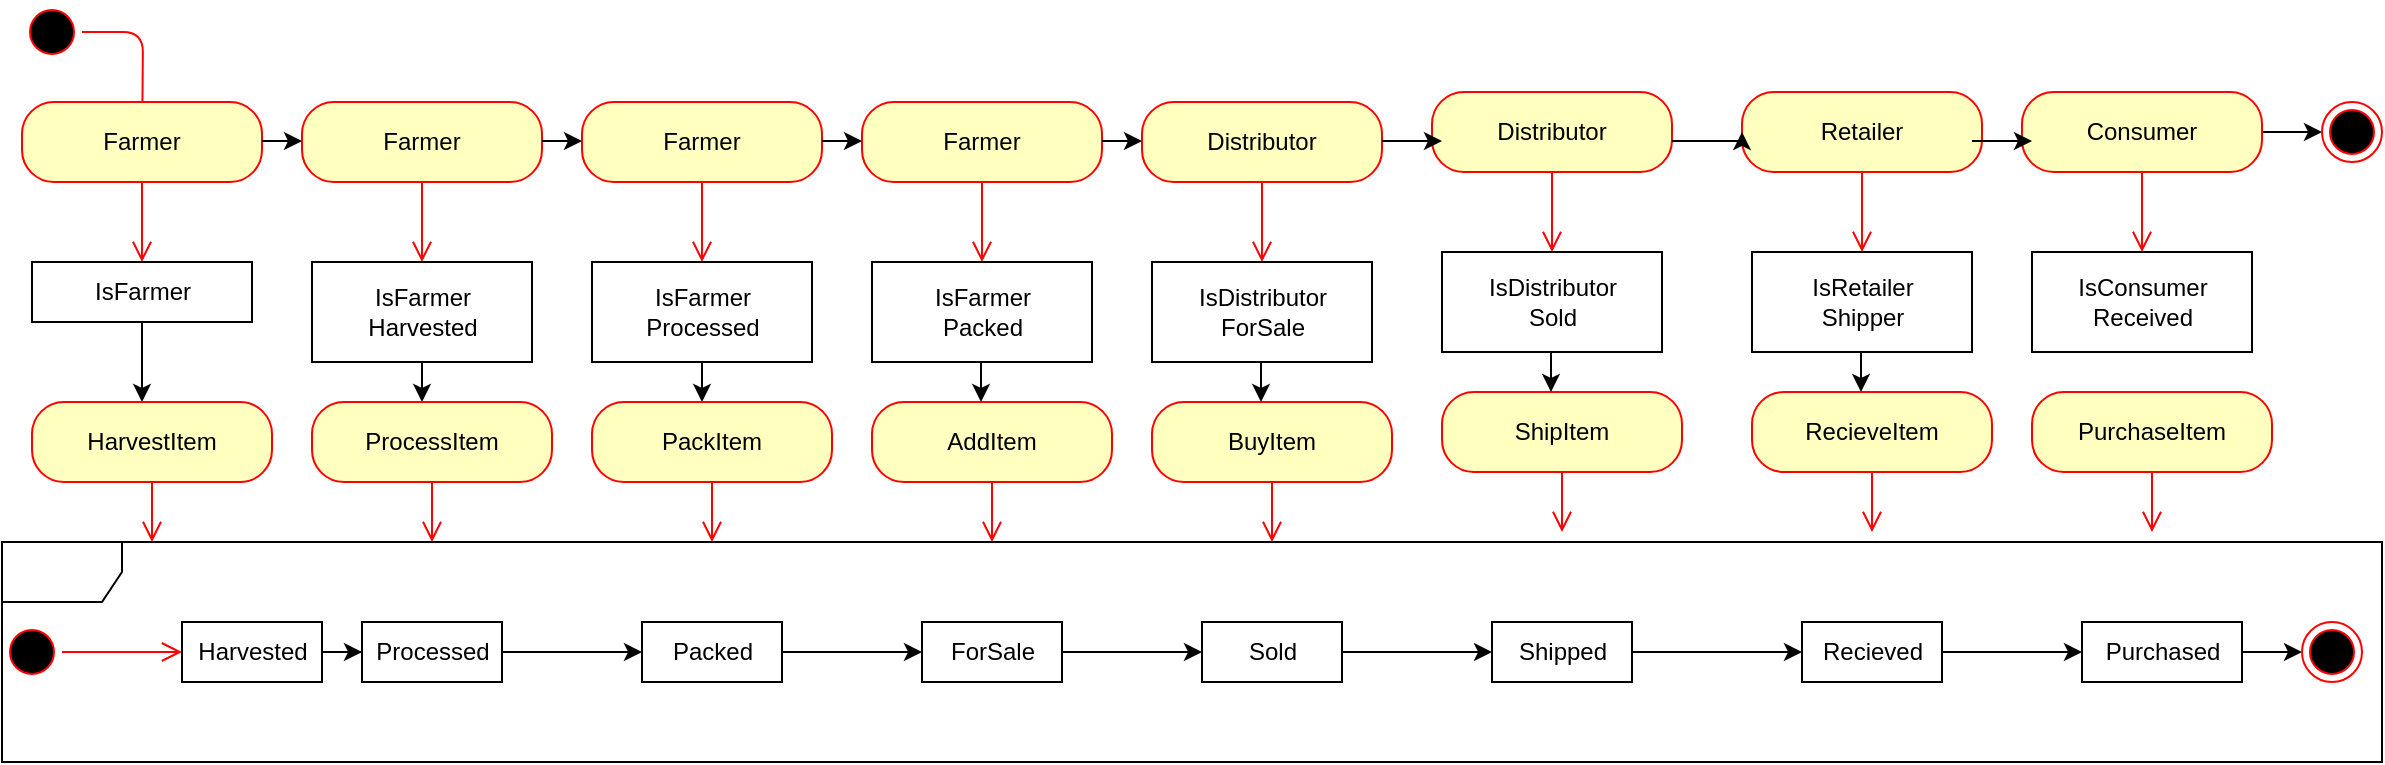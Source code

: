 <mxfile version="14.6.13" type="device"><diagram id="-Zf0l1CJ6nTw1IqQJok2" name="Page-1"><mxGraphModel dx="786" dy="405" grid="1" gridSize="10" guides="1" tooltips="1" connect="1" arrows="1" fold="1" page="1" pageScale="1" pageWidth="850" pageHeight="1100" math="0" shadow="0"><root><mxCell id="0"/><mxCell id="1" parent="0"/><mxCell id="jQPu0KycTcIaHKBlsdQt-2" value="" style="ellipse;html=1;shape=startState;fillColor=#000000;strokeColor=#ff0000;" vertex="1" parent="1"><mxGeometry x="20" y="40" width="30" height="30" as="geometry"/></mxCell><mxCell id="jQPu0KycTcIaHKBlsdQt-3" value="" style="edgeStyle=orthogonalEdgeStyle;html=1;verticalAlign=bottom;endArrow=open;endSize=8;strokeColor=#ff0000;" edge="1" source="jQPu0KycTcIaHKBlsdQt-2" parent="1"><mxGeometry relative="1" as="geometry"><mxPoint x="80" y="120" as="targetPoint"/></mxGeometry></mxCell><mxCell id="jQPu0KycTcIaHKBlsdQt-4" value="" style="shape=umlFrame;whiteSpace=wrap;html=1;" vertex="1" parent="1"><mxGeometry x="10" y="310" width="1190" height="110" as="geometry"/></mxCell><mxCell id="jQPu0KycTcIaHKBlsdQt-6" value="Farmer" style="rounded=1;whiteSpace=wrap;html=1;arcSize=40;fontColor=#000000;fillColor=#ffffc0;strokeColor=#ff0000;" vertex="1" parent="1"><mxGeometry x="20" y="90" width="120" height="40" as="geometry"/></mxCell><mxCell id="jQPu0KycTcIaHKBlsdQt-7" value="" style="edgeStyle=orthogonalEdgeStyle;html=1;verticalAlign=bottom;endArrow=open;endSize=8;strokeColor=#ff0000;" edge="1" source="jQPu0KycTcIaHKBlsdQt-6" parent="1"><mxGeometry relative="1" as="geometry"><mxPoint x="80" y="170" as="targetPoint"/></mxGeometry></mxCell><mxCell id="jQPu0KycTcIaHKBlsdQt-9" value="" style="edgeStyle=orthogonalEdgeStyle;rounded=0;orthogonalLoop=1;jettySize=auto;html=1;" edge="1" parent="1" source="jQPu0KycTcIaHKBlsdQt-8"><mxGeometry relative="1" as="geometry"><mxPoint x="80" y="240" as="targetPoint"/></mxGeometry></mxCell><mxCell id="jQPu0KycTcIaHKBlsdQt-8" value="IsFarmer" style="html=1;" vertex="1" parent="1"><mxGeometry x="25" y="170" width="110" height="30" as="geometry"/></mxCell><mxCell id="jQPu0KycTcIaHKBlsdQt-10" value="HarvestItem" style="rounded=1;whiteSpace=wrap;html=1;arcSize=40;fontColor=#000000;fillColor=#ffffc0;strokeColor=#ff0000;" vertex="1" parent="1"><mxGeometry x="25" y="240" width="120" height="40" as="geometry"/></mxCell><mxCell id="jQPu0KycTcIaHKBlsdQt-11" value="" style="edgeStyle=orthogonalEdgeStyle;html=1;verticalAlign=bottom;endArrow=open;endSize=8;strokeColor=#ff0000;" edge="1" source="jQPu0KycTcIaHKBlsdQt-10" parent="1"><mxGeometry relative="1" as="geometry"><mxPoint x="85" y="310" as="targetPoint"/></mxGeometry></mxCell><mxCell id="jQPu0KycTcIaHKBlsdQt-13" value="" style="ellipse;html=1;shape=startState;fillColor=#000000;strokeColor=#ff0000;" vertex="1" parent="1"><mxGeometry x="10" y="350" width="30" height="30" as="geometry"/></mxCell><mxCell id="jQPu0KycTcIaHKBlsdQt-17" value="" style="edgeStyle=orthogonalEdgeStyle;html=1;verticalAlign=bottom;endArrow=open;endSize=8;strokeColor=#ff0000;exitX=1;exitY=0.5;exitDx=0;exitDy=0;entryX=0;entryY=0.5;entryDx=0;entryDy=0;" edge="1" parent="1" source="jQPu0KycTcIaHKBlsdQt-13" target="jQPu0KycTcIaHKBlsdQt-20"><mxGeometry relative="1" as="geometry"><mxPoint x="100" y="365" as="targetPoint"/><mxPoint x="50" y="360" as="sourcePoint"/><Array as="points"/></mxGeometry></mxCell><mxCell id="jQPu0KycTcIaHKBlsdQt-82" value="" style="edgeStyle=orthogonalEdgeStyle;rounded=0;orthogonalLoop=1;jettySize=auto;html=1;endArrow=classic;endFill=1;" edge="1" parent="1" source="jQPu0KycTcIaHKBlsdQt-20" target="jQPu0KycTcIaHKBlsdQt-28"><mxGeometry relative="1" as="geometry"/></mxCell><mxCell id="jQPu0KycTcIaHKBlsdQt-20" value="Harvested" style="html=1;" vertex="1" parent="1"><mxGeometry x="100" y="350" width="70" height="30" as="geometry"/></mxCell><mxCell id="jQPu0KycTcIaHKBlsdQt-22" value="Farmer" style="rounded=1;whiteSpace=wrap;html=1;arcSize=40;fontColor=#000000;fillColor=#ffffc0;strokeColor=#ff0000;" vertex="1" parent="1"><mxGeometry x="160" y="90" width="120" height="40" as="geometry"/></mxCell><mxCell id="jQPu0KycTcIaHKBlsdQt-23" value="" style="edgeStyle=orthogonalEdgeStyle;html=1;verticalAlign=bottom;endArrow=open;endSize=8;strokeColor=#ff0000;" edge="1" parent="1" source="jQPu0KycTcIaHKBlsdQt-22"><mxGeometry relative="1" as="geometry"><mxPoint x="220" y="170" as="targetPoint"/></mxGeometry></mxCell><mxCell id="jQPu0KycTcIaHKBlsdQt-24" value="" style="edgeStyle=orthogonalEdgeStyle;rounded=0;orthogonalLoop=1;jettySize=auto;html=1;" edge="1" parent="1" source="jQPu0KycTcIaHKBlsdQt-25"><mxGeometry relative="1" as="geometry"><mxPoint x="220" y="240" as="targetPoint"/></mxGeometry></mxCell><mxCell id="jQPu0KycTcIaHKBlsdQt-25" value="IsFarmer&lt;br&gt;Harvested" style="html=1;" vertex="1" parent="1"><mxGeometry x="165" y="170" width="110" height="50" as="geometry"/></mxCell><mxCell id="jQPu0KycTcIaHKBlsdQt-26" value="ProcessItem" style="rounded=1;whiteSpace=wrap;html=1;arcSize=40;fontColor=#000000;fillColor=#ffffc0;strokeColor=#ff0000;" vertex="1" parent="1"><mxGeometry x="165" y="240" width="120" height="40" as="geometry"/></mxCell><mxCell id="jQPu0KycTcIaHKBlsdQt-27" value="" style="edgeStyle=orthogonalEdgeStyle;html=1;verticalAlign=bottom;endArrow=open;endSize=8;strokeColor=#ff0000;" edge="1" parent="1" source="jQPu0KycTcIaHKBlsdQt-26"><mxGeometry relative="1" as="geometry"><mxPoint x="225" y="310" as="targetPoint"/></mxGeometry></mxCell><mxCell id="jQPu0KycTcIaHKBlsdQt-75" style="edgeStyle=orthogonalEdgeStyle;rounded=0;orthogonalLoop=1;jettySize=auto;html=1;endArrow=classic;endFill=1;" edge="1" parent="1" source="jQPu0KycTcIaHKBlsdQt-28" target="jQPu0KycTcIaHKBlsdQt-35"><mxGeometry relative="1" as="geometry"/></mxCell><mxCell id="jQPu0KycTcIaHKBlsdQt-28" value="Processed" style="html=1;" vertex="1" parent="1"><mxGeometry x="190" y="350" width="70" height="30" as="geometry"/></mxCell><mxCell id="jQPu0KycTcIaHKBlsdQt-29" value="Farmer" style="rounded=1;whiteSpace=wrap;html=1;arcSize=40;fontColor=#000000;fillColor=#ffffc0;strokeColor=#ff0000;" vertex="1" parent="1"><mxGeometry x="300" y="90" width="120" height="40" as="geometry"/></mxCell><mxCell id="jQPu0KycTcIaHKBlsdQt-30" value="" style="edgeStyle=orthogonalEdgeStyle;html=1;verticalAlign=bottom;endArrow=open;endSize=8;strokeColor=#ff0000;" edge="1" parent="1" source="jQPu0KycTcIaHKBlsdQt-29"><mxGeometry relative="1" as="geometry"><mxPoint x="360" y="170" as="targetPoint"/></mxGeometry></mxCell><mxCell id="jQPu0KycTcIaHKBlsdQt-31" value="" style="edgeStyle=orthogonalEdgeStyle;rounded=0;orthogonalLoop=1;jettySize=auto;html=1;" edge="1" parent="1" source="jQPu0KycTcIaHKBlsdQt-32"><mxGeometry relative="1" as="geometry"><mxPoint x="360" y="240" as="targetPoint"/></mxGeometry></mxCell><mxCell id="jQPu0KycTcIaHKBlsdQt-32" value="IsFarmer&lt;br&gt;Processed" style="html=1;" vertex="1" parent="1"><mxGeometry x="305" y="170" width="110" height="50" as="geometry"/></mxCell><mxCell id="jQPu0KycTcIaHKBlsdQt-33" value="PackItem" style="rounded=1;whiteSpace=wrap;html=1;arcSize=40;fontColor=#000000;fillColor=#ffffc0;strokeColor=#ff0000;" vertex="1" parent="1"><mxGeometry x="305" y="240" width="120" height="40" as="geometry"/></mxCell><mxCell id="jQPu0KycTcIaHKBlsdQt-34" value="" style="edgeStyle=orthogonalEdgeStyle;html=1;verticalAlign=bottom;endArrow=open;endSize=8;strokeColor=#ff0000;" edge="1" parent="1" source="jQPu0KycTcIaHKBlsdQt-33"><mxGeometry relative="1" as="geometry"><mxPoint x="365" y="310" as="targetPoint"/></mxGeometry></mxCell><mxCell id="jQPu0KycTcIaHKBlsdQt-76" style="edgeStyle=orthogonalEdgeStyle;rounded=0;orthogonalLoop=1;jettySize=auto;html=1;entryX=0;entryY=0.5;entryDx=0;entryDy=0;endArrow=classic;endFill=1;" edge="1" parent="1" source="jQPu0KycTcIaHKBlsdQt-35" target="jQPu0KycTcIaHKBlsdQt-42"><mxGeometry relative="1" as="geometry"/></mxCell><mxCell id="jQPu0KycTcIaHKBlsdQt-35" value="Packed" style="html=1;" vertex="1" parent="1"><mxGeometry x="330" y="350" width="70" height="30" as="geometry"/></mxCell><mxCell id="jQPu0KycTcIaHKBlsdQt-36" value="Farmer" style="rounded=1;whiteSpace=wrap;html=1;arcSize=40;fontColor=#000000;fillColor=#ffffc0;strokeColor=#ff0000;" vertex="1" parent="1"><mxGeometry x="440" y="90" width="120" height="40" as="geometry"/></mxCell><mxCell id="jQPu0KycTcIaHKBlsdQt-37" value="" style="edgeStyle=orthogonalEdgeStyle;html=1;verticalAlign=bottom;endArrow=open;endSize=8;strokeColor=#ff0000;" edge="1" parent="1" source="jQPu0KycTcIaHKBlsdQt-36"><mxGeometry relative="1" as="geometry"><mxPoint x="500" y="170" as="targetPoint"/></mxGeometry></mxCell><mxCell id="jQPu0KycTcIaHKBlsdQt-38" value="IsFarmer&lt;br&gt;Packed" style="html=1;" vertex="1" parent="1"><mxGeometry x="445" y="170" width="110" height="50" as="geometry"/></mxCell><mxCell id="jQPu0KycTcIaHKBlsdQt-39" value="AddItem" style="rounded=1;whiteSpace=wrap;html=1;arcSize=40;fontColor=#000000;fillColor=#ffffc0;strokeColor=#ff0000;" vertex="1" parent="1"><mxGeometry x="445" y="240" width="120" height="40" as="geometry"/></mxCell><mxCell id="jQPu0KycTcIaHKBlsdQt-40" value="" style="edgeStyle=orthogonalEdgeStyle;html=1;verticalAlign=bottom;endArrow=open;endSize=8;strokeColor=#ff0000;" edge="1" parent="1" source="jQPu0KycTcIaHKBlsdQt-39"><mxGeometry relative="1" as="geometry"><mxPoint x="505" y="310" as="targetPoint"/></mxGeometry></mxCell><mxCell id="jQPu0KycTcIaHKBlsdQt-41" value="" style="edgeStyle=orthogonalEdgeStyle;rounded=0;orthogonalLoop=1;jettySize=auto;html=1;" edge="1" parent="1"><mxGeometry relative="1" as="geometry"><mxPoint x="499.5" y="240" as="targetPoint"/><mxPoint x="499.5" y="220" as="sourcePoint"/></mxGeometry></mxCell><mxCell id="jQPu0KycTcIaHKBlsdQt-78" style="edgeStyle=orthogonalEdgeStyle;rounded=0;orthogonalLoop=1;jettySize=auto;html=1;entryX=0;entryY=0.5;entryDx=0;entryDy=0;endArrow=classic;endFill=1;" edge="1" parent="1" source="jQPu0KycTcIaHKBlsdQt-42" target="jQPu0KycTcIaHKBlsdQt-49"><mxGeometry relative="1" as="geometry"/></mxCell><mxCell id="jQPu0KycTcIaHKBlsdQt-42" value="ForSale" style="html=1;" vertex="1" parent="1"><mxGeometry x="470" y="350" width="70" height="30" as="geometry"/></mxCell><mxCell id="jQPu0KycTcIaHKBlsdQt-43" value="Distributor" style="rounded=1;whiteSpace=wrap;html=1;arcSize=40;fontColor=#000000;fillColor=#ffffc0;strokeColor=#ff0000;" vertex="1" parent="1"><mxGeometry x="580" y="90" width="120" height="40" as="geometry"/></mxCell><mxCell id="jQPu0KycTcIaHKBlsdQt-44" value="" style="edgeStyle=orthogonalEdgeStyle;html=1;verticalAlign=bottom;endArrow=open;endSize=8;strokeColor=#ff0000;" edge="1" parent="1" source="jQPu0KycTcIaHKBlsdQt-43"><mxGeometry relative="1" as="geometry"><mxPoint x="640" y="170" as="targetPoint"/></mxGeometry></mxCell><mxCell id="jQPu0KycTcIaHKBlsdQt-45" value="IsDistributor&lt;br&gt;ForSale" style="html=1;" vertex="1" parent="1"><mxGeometry x="585" y="170" width="110" height="50" as="geometry"/></mxCell><mxCell id="jQPu0KycTcIaHKBlsdQt-46" value="BuyItem" style="rounded=1;whiteSpace=wrap;html=1;arcSize=40;fontColor=#000000;fillColor=#ffffc0;strokeColor=#ff0000;" vertex="1" parent="1"><mxGeometry x="585" y="240" width="120" height="40" as="geometry"/></mxCell><mxCell id="jQPu0KycTcIaHKBlsdQt-47" value="" style="edgeStyle=orthogonalEdgeStyle;html=1;verticalAlign=bottom;endArrow=open;endSize=8;strokeColor=#ff0000;" edge="1" parent="1" source="jQPu0KycTcIaHKBlsdQt-46"><mxGeometry relative="1" as="geometry"><mxPoint x="645" y="310" as="targetPoint"/></mxGeometry></mxCell><mxCell id="jQPu0KycTcIaHKBlsdQt-48" value="" style="edgeStyle=orthogonalEdgeStyle;rounded=0;orthogonalLoop=1;jettySize=auto;html=1;" edge="1" parent="1"><mxGeometry relative="1" as="geometry"><mxPoint x="639.5" y="240" as="targetPoint"/><mxPoint x="639.5" y="220" as="sourcePoint"/></mxGeometry></mxCell><mxCell id="jQPu0KycTcIaHKBlsdQt-79" value="" style="edgeStyle=orthogonalEdgeStyle;rounded=0;orthogonalLoop=1;jettySize=auto;html=1;endArrow=classic;endFill=1;" edge="1" parent="1" source="jQPu0KycTcIaHKBlsdQt-49" target="jQPu0KycTcIaHKBlsdQt-56"><mxGeometry relative="1" as="geometry"/></mxCell><mxCell id="jQPu0KycTcIaHKBlsdQt-49" value="Sold" style="html=1;" vertex="1" parent="1"><mxGeometry x="610" y="350" width="70" height="30" as="geometry"/></mxCell><mxCell id="jQPu0KycTcIaHKBlsdQt-50" value="Distributor" style="rounded=1;whiteSpace=wrap;html=1;arcSize=40;fontColor=#000000;fillColor=#ffffc0;strokeColor=#ff0000;" vertex="1" parent="1"><mxGeometry x="725" y="85" width="120" height="40" as="geometry"/></mxCell><mxCell id="jQPu0KycTcIaHKBlsdQt-51" value="" style="edgeStyle=orthogonalEdgeStyle;html=1;verticalAlign=bottom;endArrow=open;endSize=8;strokeColor=#ff0000;" edge="1" parent="1" source="jQPu0KycTcIaHKBlsdQt-50"><mxGeometry relative="1" as="geometry"><mxPoint x="785" y="165" as="targetPoint"/></mxGeometry></mxCell><mxCell id="jQPu0KycTcIaHKBlsdQt-52" value="IsDistributor&lt;br&gt;Sold" style="html=1;" vertex="1" parent="1"><mxGeometry x="730" y="165" width="110" height="50" as="geometry"/></mxCell><mxCell id="jQPu0KycTcIaHKBlsdQt-53" value="ShipItem" style="rounded=1;whiteSpace=wrap;html=1;arcSize=40;fontColor=#000000;fillColor=#ffffc0;strokeColor=#ff0000;" vertex="1" parent="1"><mxGeometry x="730" y="235" width="120" height="40" as="geometry"/></mxCell><mxCell id="jQPu0KycTcIaHKBlsdQt-54" value="" style="edgeStyle=orthogonalEdgeStyle;html=1;verticalAlign=bottom;endArrow=open;endSize=8;strokeColor=#ff0000;" edge="1" parent="1" source="jQPu0KycTcIaHKBlsdQt-53"><mxGeometry relative="1" as="geometry"><mxPoint x="790" y="305" as="targetPoint"/></mxGeometry></mxCell><mxCell id="jQPu0KycTcIaHKBlsdQt-55" value="" style="edgeStyle=orthogonalEdgeStyle;rounded=0;orthogonalLoop=1;jettySize=auto;html=1;" edge="1" parent="1"><mxGeometry relative="1" as="geometry"><mxPoint x="784.5" y="235" as="targetPoint"/><mxPoint x="784.5" y="215" as="sourcePoint"/></mxGeometry></mxCell><mxCell id="jQPu0KycTcIaHKBlsdQt-80" value="" style="edgeStyle=orthogonalEdgeStyle;rounded=0;orthogonalLoop=1;jettySize=auto;html=1;endArrow=classic;endFill=1;" edge="1" parent="1" source="jQPu0KycTcIaHKBlsdQt-56" target="jQPu0KycTcIaHKBlsdQt-63"><mxGeometry relative="1" as="geometry"/></mxCell><mxCell id="jQPu0KycTcIaHKBlsdQt-56" value="Shipped" style="html=1;" vertex="1" parent="1"><mxGeometry x="755" y="350" width="70" height="30" as="geometry"/></mxCell><mxCell id="jQPu0KycTcIaHKBlsdQt-57" value="Retailer" style="rounded=1;whiteSpace=wrap;html=1;arcSize=40;fontColor=#000000;fillColor=#ffffc0;strokeColor=#ff0000;" vertex="1" parent="1"><mxGeometry x="880" y="85" width="120" height="40" as="geometry"/></mxCell><mxCell id="jQPu0KycTcIaHKBlsdQt-58" value="" style="edgeStyle=orthogonalEdgeStyle;html=1;verticalAlign=bottom;endArrow=open;endSize=8;strokeColor=#ff0000;" edge="1" parent="1" source="jQPu0KycTcIaHKBlsdQt-57"><mxGeometry relative="1" as="geometry"><mxPoint x="940" y="165" as="targetPoint"/></mxGeometry></mxCell><mxCell id="jQPu0KycTcIaHKBlsdQt-59" value="IsRetailer&lt;br&gt;Shipper" style="html=1;" vertex="1" parent="1"><mxGeometry x="885" y="165" width="110" height="50" as="geometry"/></mxCell><mxCell id="jQPu0KycTcIaHKBlsdQt-60" value="RecieveItem" style="rounded=1;whiteSpace=wrap;html=1;arcSize=40;fontColor=#000000;fillColor=#ffffc0;strokeColor=#ff0000;" vertex="1" parent="1"><mxGeometry x="885" y="235" width="120" height="40" as="geometry"/></mxCell><mxCell id="jQPu0KycTcIaHKBlsdQt-61" value="" style="edgeStyle=orthogonalEdgeStyle;html=1;verticalAlign=bottom;endArrow=open;endSize=8;strokeColor=#ff0000;" edge="1" parent="1" source="jQPu0KycTcIaHKBlsdQt-60"><mxGeometry relative="1" as="geometry"><mxPoint x="945" y="305" as="targetPoint"/></mxGeometry></mxCell><mxCell id="jQPu0KycTcIaHKBlsdQt-62" value="" style="edgeStyle=orthogonalEdgeStyle;rounded=0;orthogonalLoop=1;jettySize=auto;html=1;" edge="1" parent="1"><mxGeometry relative="1" as="geometry"><mxPoint x="939.5" y="235" as="targetPoint"/><mxPoint x="939.5" y="215" as="sourcePoint"/></mxGeometry></mxCell><mxCell id="jQPu0KycTcIaHKBlsdQt-81" value="" style="edgeStyle=orthogonalEdgeStyle;rounded=0;orthogonalLoop=1;jettySize=auto;html=1;endArrow=classic;endFill=1;" edge="1" parent="1" source="jQPu0KycTcIaHKBlsdQt-63" target="jQPu0KycTcIaHKBlsdQt-69"><mxGeometry relative="1" as="geometry"/></mxCell><mxCell id="jQPu0KycTcIaHKBlsdQt-63" value="Recieved" style="html=1;" vertex="1" parent="1"><mxGeometry x="910" y="350" width="70" height="30" as="geometry"/></mxCell><mxCell id="jQPu0KycTcIaHKBlsdQt-72" value="" style="edgeStyle=orthogonalEdgeStyle;rounded=0;orthogonalLoop=1;jettySize=auto;html=1;endArrow=classic;endFill=1;" edge="1" parent="1" source="jQPu0KycTcIaHKBlsdQt-64" target="jQPu0KycTcIaHKBlsdQt-70"><mxGeometry relative="1" as="geometry"/></mxCell><mxCell id="jQPu0KycTcIaHKBlsdQt-64" value="Consumer" style="rounded=1;whiteSpace=wrap;html=1;arcSize=40;fontColor=#000000;fillColor=#ffffc0;strokeColor=#ff0000;" vertex="1" parent="1"><mxGeometry x="1020" y="85" width="120" height="40" as="geometry"/></mxCell><mxCell id="jQPu0KycTcIaHKBlsdQt-65" value="" style="edgeStyle=orthogonalEdgeStyle;html=1;verticalAlign=bottom;endArrow=open;endSize=8;strokeColor=#ff0000;" edge="1" parent="1" source="jQPu0KycTcIaHKBlsdQt-64"><mxGeometry relative="1" as="geometry"><mxPoint x="1080" y="165" as="targetPoint"/></mxGeometry></mxCell><mxCell id="jQPu0KycTcIaHKBlsdQt-66" value="IsConsumer&lt;br&gt;Received" style="html=1;" vertex="1" parent="1"><mxGeometry x="1025" y="165" width="110" height="50" as="geometry"/></mxCell><mxCell id="jQPu0KycTcIaHKBlsdQt-67" value="PurchaseItem" style="rounded=1;whiteSpace=wrap;html=1;arcSize=40;fontColor=#000000;fillColor=#ffffc0;strokeColor=#ff0000;" vertex="1" parent="1"><mxGeometry x="1025" y="235" width="120" height="40" as="geometry"/></mxCell><mxCell id="jQPu0KycTcIaHKBlsdQt-68" value="" style="edgeStyle=orthogonalEdgeStyle;html=1;verticalAlign=bottom;endArrow=open;endSize=8;strokeColor=#ff0000;" edge="1" parent="1" source="jQPu0KycTcIaHKBlsdQt-67"><mxGeometry relative="1" as="geometry"><mxPoint x="1085" y="305" as="targetPoint"/></mxGeometry></mxCell><mxCell id="jQPu0KycTcIaHKBlsdQt-74" value="" style="edgeStyle=orthogonalEdgeStyle;rounded=0;orthogonalLoop=1;jettySize=auto;html=1;endArrow=classic;endFill=1;" edge="1" parent="1" source="jQPu0KycTcIaHKBlsdQt-69" target="jQPu0KycTcIaHKBlsdQt-73"><mxGeometry relative="1" as="geometry"/></mxCell><mxCell id="jQPu0KycTcIaHKBlsdQt-69" value="Purchased" style="html=1;" vertex="1" parent="1"><mxGeometry x="1050" y="350" width="80" height="30" as="geometry"/></mxCell><mxCell id="jQPu0KycTcIaHKBlsdQt-70" value="" style="ellipse;html=1;shape=endState;fillColor=#000000;strokeColor=#ff0000;" vertex="1" parent="1"><mxGeometry x="1170" y="90" width="30" height="30" as="geometry"/></mxCell><mxCell id="jQPu0KycTcIaHKBlsdQt-73" value="" style="ellipse;html=1;shape=endState;fillColor=#000000;strokeColor=#ff0000;" vertex="1" parent="1"><mxGeometry x="1160" y="350" width="30" height="30" as="geometry"/></mxCell><mxCell id="jQPu0KycTcIaHKBlsdQt-83" value="" style="edgeStyle=orthogonalEdgeStyle;rounded=0;orthogonalLoop=1;jettySize=auto;html=1;endArrow=classic;endFill=1;" edge="1" parent="1"><mxGeometry relative="1" as="geometry"><mxPoint x="140" y="109.5" as="sourcePoint"/><mxPoint x="160" y="109.5" as="targetPoint"/></mxGeometry></mxCell><mxCell id="jQPu0KycTcIaHKBlsdQt-84" value="" style="edgeStyle=orthogonalEdgeStyle;rounded=0;orthogonalLoop=1;jettySize=auto;html=1;endArrow=classic;endFill=1;" edge="1" parent="1"><mxGeometry relative="1" as="geometry"><mxPoint x="280" y="109.5" as="sourcePoint"/><mxPoint x="300" y="109.5" as="targetPoint"/></mxGeometry></mxCell><mxCell id="jQPu0KycTcIaHKBlsdQt-85" value="" style="edgeStyle=orthogonalEdgeStyle;rounded=0;orthogonalLoop=1;jettySize=auto;html=1;endArrow=classic;endFill=1;" edge="1" parent="1"><mxGeometry relative="1" as="geometry"><mxPoint x="420" y="109.5" as="sourcePoint"/><mxPoint x="440" y="109.5" as="targetPoint"/></mxGeometry></mxCell><mxCell id="jQPu0KycTcIaHKBlsdQt-86" value="" style="edgeStyle=orthogonalEdgeStyle;rounded=0;orthogonalLoop=1;jettySize=auto;html=1;endArrow=classic;endFill=1;" edge="1" parent="1"><mxGeometry relative="1" as="geometry"><mxPoint x="560" y="109.5" as="sourcePoint"/><mxPoint x="580" y="109.5" as="targetPoint"/></mxGeometry></mxCell><mxCell id="jQPu0KycTcIaHKBlsdQt-87" value="" style="edgeStyle=orthogonalEdgeStyle;rounded=0;orthogonalLoop=1;jettySize=auto;html=1;endArrow=classic;endFill=1;" edge="1" parent="1"><mxGeometry relative="1" as="geometry"><mxPoint x="700" y="109.5" as="sourcePoint"/><mxPoint x="730" y="110" as="targetPoint"/></mxGeometry></mxCell><mxCell id="jQPu0KycTcIaHKBlsdQt-88" value="" style="edgeStyle=orthogonalEdgeStyle;rounded=0;orthogonalLoop=1;jettySize=auto;html=1;endArrow=classic;endFill=1;entryX=0;entryY=0.5;entryDx=0;entryDy=0;" edge="1" parent="1" target="jQPu0KycTcIaHKBlsdQt-57"><mxGeometry relative="1" as="geometry"><mxPoint x="845" y="109.5" as="sourcePoint"/><mxPoint x="865" y="109.5" as="targetPoint"/></mxGeometry></mxCell><mxCell id="jQPu0KycTcIaHKBlsdQt-90" value="" style="edgeStyle=orthogonalEdgeStyle;rounded=0;orthogonalLoop=1;jettySize=auto;html=1;endArrow=classic;endFill=1;" edge="1" parent="1"><mxGeometry relative="1" as="geometry"><mxPoint x="995" y="109.5" as="sourcePoint"/><mxPoint x="1025" y="110" as="targetPoint"/></mxGeometry></mxCell></root></mxGraphModel></diagram></mxfile>